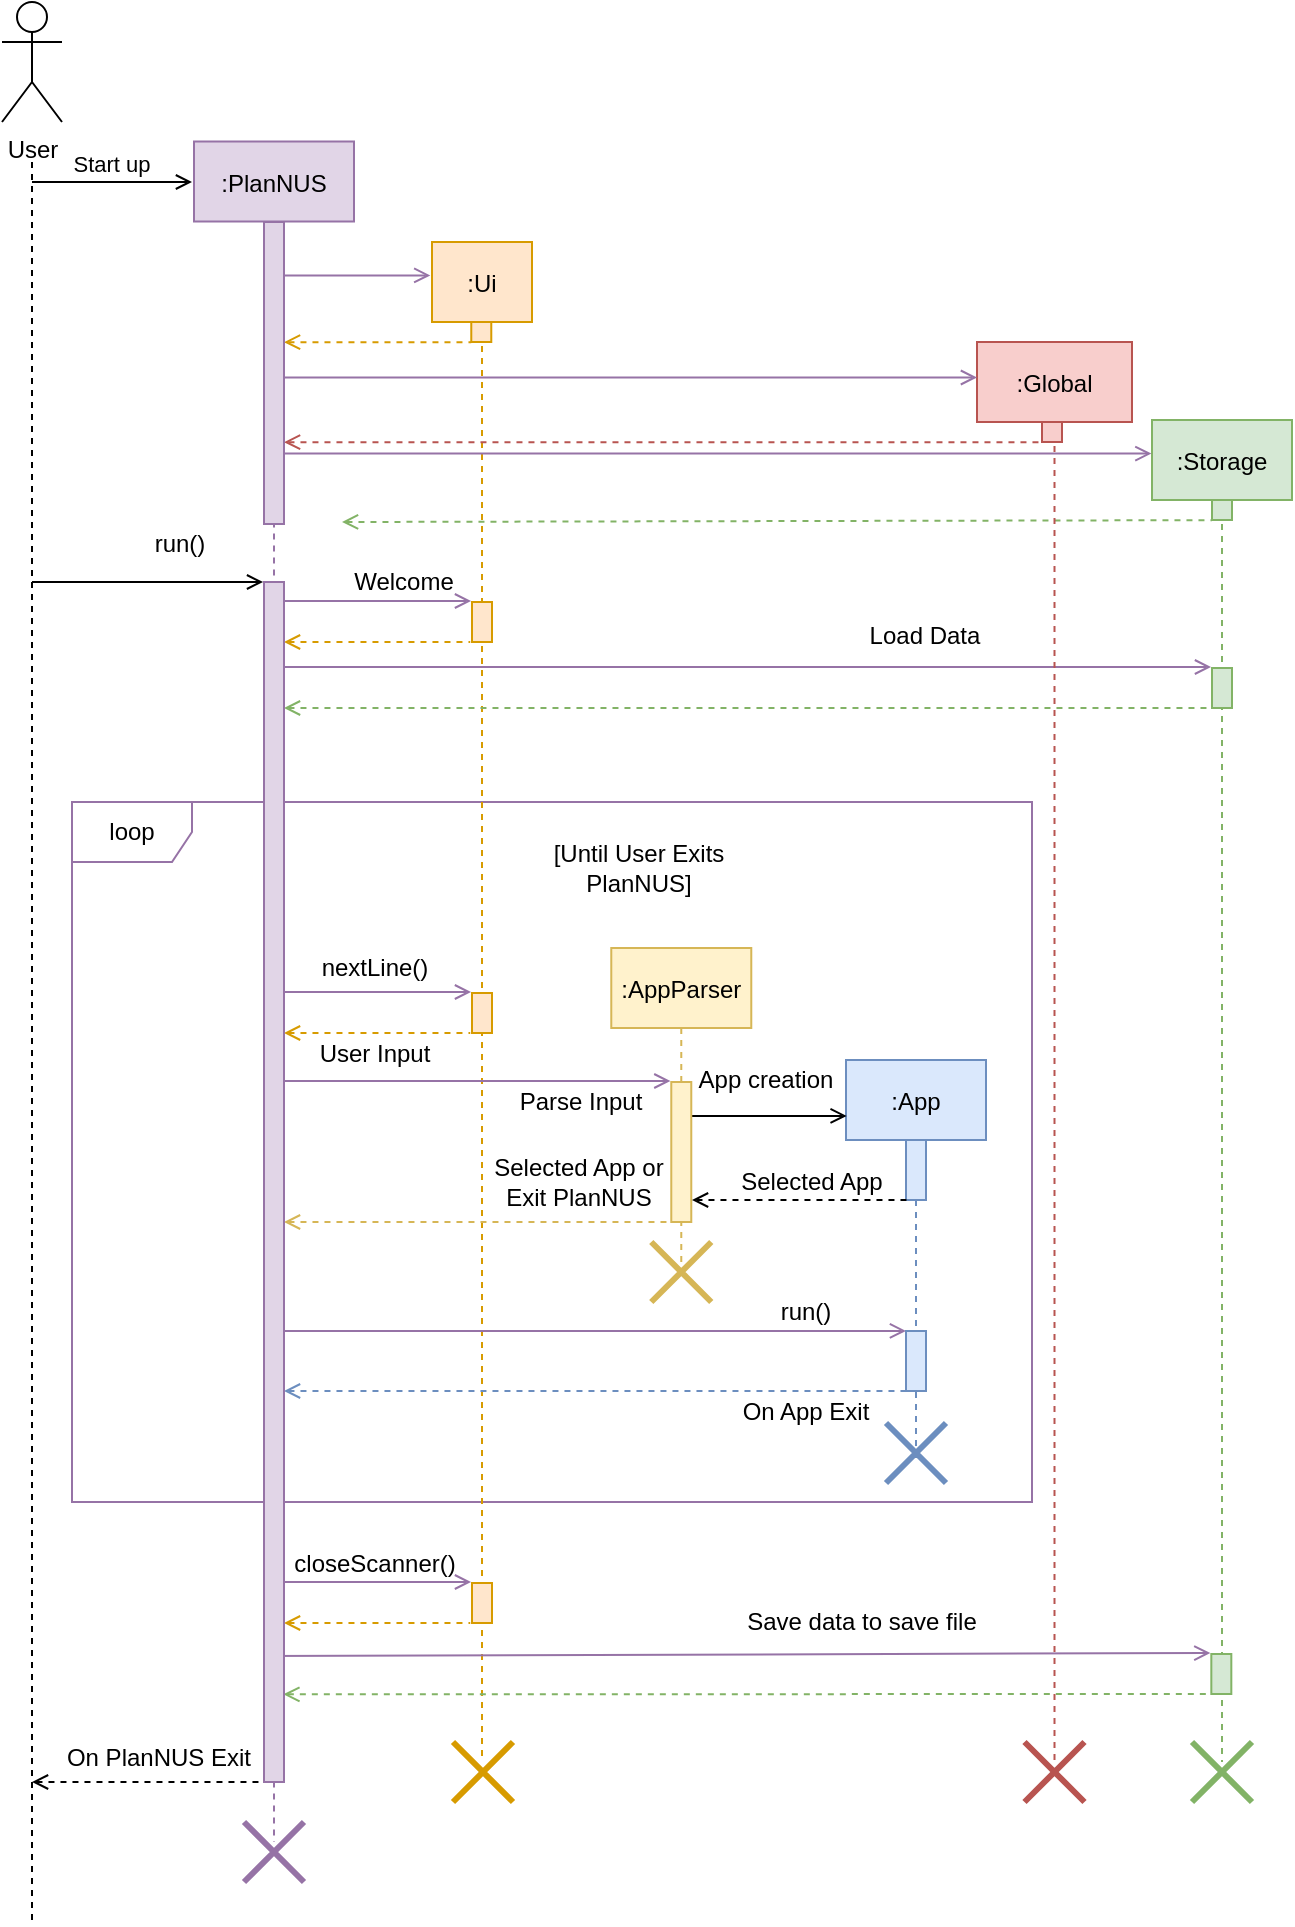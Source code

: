 <mxfile version="13.8.1" type="device"><diagram id="kgpKYQtTHZ0yAKxKKP6v" name="Page-1"><mxGraphModel dx="1673" dy="829" grid="1" gridSize="10" guides="1" tooltips="1" connect="1" arrows="1" fold="1" page="1" pageScale="1" pageWidth="827" pageHeight="1169" math="0" shadow="0"><root><mxCell id="0"/><mxCell id="1" parent="0"/><mxCell id="GMnfnDE-tNnW6VUJL2SW-99" value="loop" style="shape=umlFrame;whiteSpace=wrap;html=1;strokeColor=#9673A6;fillColor=none;fontColor=#000000;" parent="1" vertex="1"><mxGeometry x="160" y="420" width="480" height="350" as="geometry"/></mxCell><mxCell id="GMnfnDE-tNnW6VUJL2SW-43" value="" style="endArrow=open;html=1;strokeWidth=1;anchorPointDirection=0;endFill=0;entryX=-0.048;entryY=-0.025;entryDx=0;entryDy=0;entryPerimeter=0;endSize=6;startSize=6;snapToPoint=1;fillColor=#e1d5e7;strokeColor=#9673a6;" parent="1" source="GMnfnDE-tNnW6VUJL2SW-5" target="GMnfnDE-tNnW6VUJL2SW-44" edge="1"><mxGeometry width="50" height="50" relative="1" as="geometry"><mxPoint x="304" y="354" as="sourcePoint"/><mxPoint x="619" y="354" as="targetPoint"/></mxGeometry></mxCell><mxCell id="GMnfnDE-tNnW6VUJL2SW-40" value="" style="endArrow=open;html=1;strokeWidth=1;anchorPointDirection=0;endFill=0;entryX=-0.048;entryY=-0.025;entryDx=0;entryDy=0;entryPerimeter=0;endSize=6;startSize=6;snapToPoint=1;fillColor=#e1d5e7;strokeColor=#9673a6;" parent="1" source="GMnfnDE-tNnW6VUJL2SW-5" target="GMnfnDE-tNnW6VUJL2SW-39" edge="1"><mxGeometry width="50" height="50" relative="1" as="geometry"><mxPoint x="304" y="320" as="sourcePoint"/><mxPoint x="359" y="320" as="targetPoint"/></mxGeometry></mxCell><mxCell id="GMnfnDE-tNnW6VUJL2SW-16" value="" style="endArrow=none;dashed=1;html=1;" parent="1" edge="1"><mxGeometry width="50" height="50" relative="1" as="geometry"><mxPoint x="140" y="100" as="sourcePoint"/><mxPoint x="140" y="980" as="targetPoint"/></mxGeometry></mxCell><mxCell id="GMnfnDE-tNnW6VUJL2SW-5" value=":PlanNUS" style="shape=umlLifeline;perimeter=lifelinePerimeter;container=0;collapsible=0;recursiveResize=0;rounded=0;shadow=0;strokeWidth=1;fillColor=#e1d5e7;strokeColor=#9673a6;" parent="1" vertex="1"><mxGeometry x="221" y="89.75" width="80" height="850.25" as="geometry"/></mxCell><mxCell id="GMnfnDE-tNnW6VUJL2SW-9" value=":Ui" style="shape=umlLifeline;perimeter=lifelinePerimeter;container=0;collapsible=0;recursiveResize=0;rounded=0;shadow=0;strokeWidth=1;fillColor=#ffe6cc;strokeColor=#d79b00;" parent="1" vertex="1"><mxGeometry x="340" y="140" width="50" height="760" as="geometry"/></mxCell><mxCell id="GMnfnDE-tNnW6VUJL2SW-15" value="User" style="shape=umlActor;verticalLabelPosition=bottom;verticalAlign=top;html=1;outlineConnect=0;" parent="1" vertex="1"><mxGeometry x="125" y="20" width="30" height="60" as="geometry"/></mxCell><mxCell id="GMnfnDE-tNnW6VUJL2SW-18" value="" style="verticalAlign=bottom;startArrow=none;endArrow=open;startSize=8;shadow=0;strokeWidth=1;startFill=0;endFill=0;anchorPointDirection=0;entryX=-0.017;entryY=0.022;entryDx=0;entryDy=0;entryPerimeter=0;fillColor=#e1d5e7;strokeColor=#9673a6;" parent="1" source="GMnfnDE-tNnW6VUJL2SW-6" target="GMnfnDE-tNnW6VUJL2SW-9" edge="1"><mxGeometry x="0.895" y="-47" relative="1" as="geometry"><mxPoint x="295" y="130" as="sourcePoint"/><mxPoint x="340" y="130" as="targetPoint"/><Array as="points"/><mxPoint x="-40" y="-22" as="offset"/></mxGeometry></mxCell><mxCell id="GMnfnDE-tNnW6VUJL2SW-19" value="" style="endArrow=none;dashed=1;html=1;strokeWidth=1;entryX=-0.003;entryY=1.008;entryDx=0;entryDy=0;entryPerimeter=0;startArrow=open;startFill=0;anchorPointDirection=0;fillColor=#ffe6cc;strokeColor=#d79b00;" parent="1" source="GMnfnDE-tNnW6VUJL2SW-6" target="GMnfnDE-tNnW6VUJL2SW-10" edge="1"><mxGeometry width="50" height="50" relative="1" as="geometry"><mxPoint x="310" y="200" as="sourcePoint"/><mxPoint x="400" y="170" as="targetPoint"/></mxGeometry></mxCell><mxCell id="GMnfnDE-tNnW6VUJL2SW-23" value="" style="endArrow=none;dashed=1;html=1;strokeWidth=1;entryX=-0.003;entryY=1.008;entryDx=0;entryDy=0;entryPerimeter=0;startArrow=open;startFill=0;anchorPointDirection=0;fillColor=#f8cecc;strokeColor=#b85450;" parent="1" source="GMnfnDE-tNnW6VUJL2SW-6" target="GMnfnDE-tNnW6VUJL2SW-21" edge="1"><mxGeometry width="50" height="50" relative="1" as="geometry"><mxPoint x="280" y="200" as="sourcePoint"/><mxPoint x="533.18" y="220" as="targetPoint"/></mxGeometry></mxCell><mxCell id="GMnfnDE-tNnW6VUJL2SW-30" value=":Storage" style="shape=umlLifeline;perimeter=lifelinePerimeter;container=1;collapsible=0;recursiveResize=0;rounded=0;shadow=0;strokeWidth=1;fillColor=#d5e8d4;strokeColor=#82b366;" parent="1" vertex="1"><mxGeometry x="700" y="229" width="70" height="671" as="geometry"/></mxCell><mxCell id="GMnfnDE-tNnW6VUJL2SW-31" value="" style="points=[];perimeter=orthogonalPerimeter;rounded=0;shadow=0;strokeWidth=1;fillColor=#d5e8d4;strokeColor=#82b366;" parent="GMnfnDE-tNnW6VUJL2SW-30" vertex="1"><mxGeometry x="30" y="40" width="10" height="10" as="geometry"/></mxCell><mxCell id="GMnfnDE-tNnW6VUJL2SW-44" value="" style="points=[];perimeter=orthogonalPerimeter;rounded=0;shadow=0;strokeWidth=1;fillColor=#d5e8d4;strokeColor=#82b366;" parent="GMnfnDE-tNnW6VUJL2SW-30" vertex="1"><mxGeometry x="30" y="124" width="10" height="20" as="geometry"/></mxCell><mxCell id="GMnfnDE-tNnW6VUJL2SW-45" value="" style="endArrow=none;html=1;strokeWidth=1;anchorPointDirection=0;endFill=0;entryX=-0.048;entryY=-0.025;entryDx=0;entryDy=0;entryPerimeter=0;endSize=6;startSize=6;snapToPoint=1;startArrow=open;startFill=0;dashed=1;fillColor=#d5e8d4;strokeColor=#82b366;" parent="GMnfnDE-tNnW6VUJL2SW-30" source="GMnfnDE-tNnW6VUJL2SW-34" edge="1"><mxGeometry width="50" height="50" relative="1" as="geometry"><mxPoint x="-29.92" y="143.82" as="sourcePoint"/><mxPoint x="29.12" y="144" as="targetPoint"/></mxGeometry></mxCell><mxCell id="GMnfnDE-tNnW6VUJL2SW-107" value="" style="points=[];perimeter=orthogonalPerimeter;rounded=0;shadow=0;strokeWidth=1;fillColor=#d5e8d4;strokeColor=#82b366;" parent="GMnfnDE-tNnW6VUJL2SW-30" vertex="1"><mxGeometry x="29.66" y="617.0" width="10" height="20" as="geometry"/></mxCell><mxCell id="GMnfnDE-tNnW6VUJL2SW-108" value="" style="endArrow=none;html=1;strokeWidth=1;anchorPointDirection=0;endFill=0;entryX=-0.048;entryY=-0.025;entryDx=0;entryDy=0;entryPerimeter=0;endSize=6;startSize=6;snapToPoint=1;startArrow=open;startFill=0;dashed=1;fillColor=#d5e8d4;strokeColor=#82b366;exitX=1.002;exitY=0.896;exitDx=0;exitDy=0;exitPerimeter=0;" parent="GMnfnDE-tNnW6VUJL2SW-30" edge="1"><mxGeometry width="50" height="50" relative="1" as="geometry"><mxPoint x="-434.32" y="637.16" as="sourcePoint"/><mxPoint x="28.78" y="637.0" as="targetPoint"/></mxGeometry></mxCell><mxCell id="GMnfnDE-tNnW6VUJL2SW-32" value="" style="verticalAlign=bottom;startArrow=none;endArrow=open;startSize=6;shadow=0;strokeWidth=1;startFill=0;endFill=0;entryX=-0.004;entryY=0.025;entryDx=0;entryDy=0;entryPerimeter=0;jumpSize=0;anchorPointDirection=0;fillColor=#e1d5e7;strokeColor=#9673a6;" parent="1" source="GMnfnDE-tNnW6VUJL2SW-6" target="GMnfnDE-tNnW6VUJL2SW-30" edge="1"><mxGeometry x="0.895" y="-47" relative="1" as="geometry"><mxPoint x="280" y="250" as="sourcePoint"/><mxPoint x="675.33" y="260" as="targetPoint"/><Array as="points"/><mxPoint x="-40" y="-22" as="offset"/></mxGeometry></mxCell><mxCell id="GMnfnDE-tNnW6VUJL2SW-33" value="" style="endArrow=none;dashed=1;html=1;strokeWidth=1;entryX=-0.003;entryY=1.008;entryDx=0;entryDy=0;entryPerimeter=0;startArrow=open;startFill=0;anchorPointDirection=0;fillColor=#d5e8d4;strokeColor=#82b366;" parent="1" target="GMnfnDE-tNnW6VUJL2SW-31" edge="1"><mxGeometry width="50" height="50" relative="1" as="geometry"><mxPoint x="295" y="280" as="sourcePoint"/><mxPoint x="729.33" y="300" as="targetPoint"/></mxGeometry></mxCell><mxCell id="GMnfnDE-tNnW6VUJL2SW-6" value="" style="points=[];perimeter=orthogonalPerimeter;rounded=0;shadow=0;strokeWidth=1;fillColor=#E1D5E7;strokeColor=#9673A6;fontColor=#9673A6;" parent="1" vertex="1"><mxGeometry x="256" y="130" width="10" height="151" as="geometry"/></mxCell><mxCell id="GMnfnDE-tNnW6VUJL2SW-7" value="Start up" style="verticalAlign=bottom;startArrow=none;endArrow=open;startSize=8;shadow=0;strokeWidth=1;startFill=0;endFill=0;labelBackgroundColor=none;" parent="1" edge="1"><mxGeometry x="250" y="91" as="geometry"><mxPoint x="140" y="110" as="sourcePoint"/><mxPoint x="220" y="110" as="targetPoint"/><Array as="points"/><mxPoint as="offset"/></mxGeometry></mxCell><mxCell id="GMnfnDE-tNnW6VUJL2SW-36" value="" style="endArrow=open;html=1;strokeWidth=1;entryX=-0.045;entryY=0;entryDx=0;entryDy=0;entryPerimeter=0;arcSize=20;endFill=0;fillColor=#e1d5e7;" parent="1" target="GMnfnDE-tNnW6VUJL2SW-34" edge="1"><mxGeometry width="50" height="50" relative="1" as="geometry"><mxPoint x="140" y="310" as="sourcePoint"/><mxPoint x="334" y="320" as="targetPoint"/></mxGeometry></mxCell><mxCell id="GMnfnDE-tNnW6VUJL2SW-41" value="" style="endArrow=none;html=1;strokeWidth=1;anchorPointDirection=0;endFill=0;entryX=-0.048;entryY=-0.025;entryDx=0;entryDy=0;entryPerimeter=0;endSize=6;startSize=6;snapToPoint=1;startArrow=open;startFill=0;dashed=1;fillColor=#ffe6cc;strokeColor=#d79b00;" parent="1" source="GMnfnDE-tNnW6VUJL2SW-34" edge="1"><mxGeometry width="50" height="50" relative="1" as="geometry"><mxPoint x="304" y="340" as="sourcePoint"/><mxPoint x="359.12" y="340" as="targetPoint"/></mxGeometry></mxCell><mxCell id="GMnfnDE-tNnW6VUJL2SW-42" value="Welcome" style="text;html=1;strokeColor=none;fillColor=none;align=center;verticalAlign=middle;whiteSpace=wrap;rounded=0;" parent="1" vertex="1"><mxGeometry x="301" y="300" width="50" height="20" as="geometry"/></mxCell><mxCell id="GMnfnDE-tNnW6VUJL2SW-46" value="Load Data" style="text;html=1;strokeColor=none;fillColor=none;align=center;verticalAlign=middle;whiteSpace=wrap;rounded=0;" parent="1" vertex="1"><mxGeometry x="556" y="327" width="61" height="20" as="geometry"/></mxCell><mxCell id="GMnfnDE-tNnW6VUJL2SW-55" value="nextLine()" style="text;html=1;strokeColor=none;fillColor=none;align=center;verticalAlign=middle;whiteSpace=wrap;rounded=0;" parent="1" vertex="1"><mxGeometry x="283" y="493" width="57" height="20" as="geometry"/></mxCell><mxCell id="GMnfnDE-tNnW6VUJL2SW-61" value="User Input" style="text;html=1;strokeColor=none;fillColor=none;align=center;verticalAlign=middle;whiteSpace=wrap;rounded=0;" parent="1" vertex="1"><mxGeometry x="280" y="535.5" width="63" height="20" as="geometry"/></mxCell><mxCell id="GMnfnDE-tNnW6VUJL2SW-62" value=":AppParser" style="shape=umlLifeline;perimeter=lifelinePerimeter;container=0;collapsible=0;recursiveResize=0;rounded=0;shadow=0;strokeWidth=1;fillColor=#fff2cc;strokeColor=#d6b656;" parent="1" vertex="1"><mxGeometry x="429.64" y="493" width="70" height="157" as="geometry"/></mxCell><mxCell id="GMnfnDE-tNnW6VUJL2SW-69" value="Parse Input" style="text;html=1;strokeColor=none;fillColor=none;align=center;verticalAlign=middle;whiteSpace=wrap;rounded=0;" parent="1" vertex="1"><mxGeometry x="380.5" y="560" width="67" height="20" as="geometry"/></mxCell><mxCell id="GMnfnDE-tNnW6VUJL2SW-71" value=":App" style="shape=umlLifeline;perimeter=lifelinePerimeter;container=0;collapsible=0;recursiveResize=0;rounded=0;shadow=0;strokeWidth=1;fillColor=#dae8fc;strokeColor=#6c8ebf;" parent="1" vertex="1"><mxGeometry x="547" y="549" width="70" height="201" as="geometry"/></mxCell><mxCell id="GMnfnDE-tNnW6VUJL2SW-75" value="" style="endArrow=open;html=1;strokeWidth=1;anchorPointDirection=0;endFill=0;endSize=6;startSize=6;snapToPoint=1;fillColor=#e1d5e7;strokeColor=#9673a6;" parent="1" source="GMnfnDE-tNnW6VUJL2SW-34" edge="1"><mxGeometry width="50" height="50" relative="1" as="geometry"><mxPoint x="300.003" y="559.5" as="sourcePoint"/><mxPoint x="459.2" y="559.5" as="targetPoint"/></mxGeometry></mxCell><mxCell id="GMnfnDE-tNnW6VUJL2SW-70" value="Selected App or Exit PlanNUS" style="text;html=1;strokeColor=none;fillColor=none;align=center;verticalAlign=middle;whiteSpace=wrap;rounded=0;" parent="1" vertex="1"><mxGeometry x="367" y="600" width="93" height="20" as="geometry"/></mxCell><mxCell id="GMnfnDE-tNnW6VUJL2SW-76" value="" style="endArrow=open;html=1;strokeWidth=1;anchorPointDirection=0;endFill=0;endSize=6;startSize=6;snapToPoint=1;entryX=0.005;entryY=0.139;entryDx=0;entryDy=0;entryPerimeter=0;" parent="1" source="GMnfnDE-tNnW6VUJL2SW-66" target="GMnfnDE-tNnW6VUJL2SW-71" edge="1"><mxGeometry width="50" height="50" relative="1" as="geometry"><mxPoint x="470.003" y="570" as="sourcePoint"/><mxPoint x="629.2" y="570" as="targetPoint"/></mxGeometry></mxCell><mxCell id="GMnfnDE-tNnW6VUJL2SW-77" value="App creation" style="text;html=1;strokeColor=none;fillColor=none;align=center;verticalAlign=middle;whiteSpace=wrap;rounded=0;" parent="1" vertex="1"><mxGeometry x="467" y="549" width="80" height="20" as="geometry"/></mxCell><mxCell id="GMnfnDE-tNnW6VUJL2SW-79" value="Selected App" style="text;html=1;strokeColor=none;fillColor=none;align=center;verticalAlign=middle;whiteSpace=wrap;rounded=0;" parent="1" vertex="1"><mxGeometry x="490" y="600" width="80" height="20" as="geometry"/></mxCell><mxCell id="GMnfnDE-tNnW6VUJL2SW-66" value="" style="points=[];perimeter=orthogonalPerimeter;rounded=0;shadow=0;strokeWidth=1;fillColor=#fff2cc;strokeColor=#d6b656;" parent="1" vertex="1"><mxGeometry x="459.64" y="560" width="10" height="70" as="geometry"/></mxCell><mxCell id="GMnfnDE-tNnW6VUJL2SW-68" value="" style="endArrow=none;html=1;strokeWidth=1;anchorPointDirection=0;endFill=0;entryX=-0.048;entryY=-0.025;entryDx=0;entryDy=0;entryPerimeter=0;endSize=6;startSize=6;snapToPoint=1;startArrow=open;startFill=0;dashed=1;fillColor=#fff2cc;strokeColor=#d6b656;" parent="1" source="GMnfnDE-tNnW6VUJL2SW-34" edge="1"><mxGeometry x="430" y="420" width="50" height="50" as="geometry"><mxPoint x="399.72" y="582.32" as="sourcePoint"/><mxPoint x="458.76" y="630" as="targetPoint"/></mxGeometry></mxCell><mxCell id="GMnfnDE-tNnW6VUJL2SW-81" value="" style="endArrow=open;html=1;strokeWidth=1;anchorPointDirection=0;endFill=0;endSize=6;startSize=6;snapToPoint=1;entryX=0;entryY=-0.002;entryDx=0;entryDy=0;entryPerimeter=0;fillColor=#e1d5e7;strokeColor=#9673a6;" parent="1" source="GMnfnDE-tNnW6VUJL2SW-34" target="GMnfnDE-tNnW6VUJL2SW-80" edge="1"><mxGeometry width="50" height="50" relative="1" as="geometry"><mxPoint x="300" y="684.44" as="sourcePoint"/><mxPoint x="576" y="684.5" as="targetPoint"/></mxGeometry></mxCell><mxCell id="GMnfnDE-tNnW6VUJL2SW-82" value="" style="endArrow=none;html=1;strokeWidth=1;anchorPointDirection=0;endFill=0;entryX=-0.048;entryY=-0.025;entryDx=0;entryDy=0;entryPerimeter=0;endSize=6;startSize=6;snapToPoint=1;startArrow=open;startFill=0;dashed=1;fillColor=#dae8fc;strokeColor=#6c8ebf;" parent="1" source="GMnfnDE-tNnW6VUJL2SW-34" edge="1"><mxGeometry width="50" height="50" relative="1" as="geometry"><mxPoint x="300" y="714.5" as="sourcePoint"/><mxPoint x="578.28" y="714.5" as="targetPoint"/></mxGeometry></mxCell><mxCell id="GMnfnDE-tNnW6VUJL2SW-84" value="run()" style="text;html=1;strokeColor=none;fillColor=none;align=center;verticalAlign=middle;whiteSpace=wrap;rounded=0;fontColor=#000000;" parent="1" vertex="1"><mxGeometry x="507" y="664.5" width="40" height="20" as="geometry"/></mxCell><mxCell id="GMnfnDE-tNnW6VUJL2SW-85" value="On App Exit" style="text;html=1;strokeColor=none;fillColor=none;align=center;verticalAlign=middle;whiteSpace=wrap;rounded=0;fontColor=#000000;" parent="1" vertex="1"><mxGeometry x="486.82" y="714.5" width="80.36" height="20" as="geometry"/></mxCell><mxCell id="GMnfnDE-tNnW6VUJL2SW-72" value="" style="points=[];perimeter=orthogonalPerimeter;rounded=0;shadow=0;strokeWidth=1;fillColor=#dae8fc;strokeColor=#6c8ebf;" parent="1" vertex="1"><mxGeometry x="577" y="589" width="10" height="30" as="geometry"/></mxCell><mxCell id="GMnfnDE-tNnW6VUJL2SW-78" value="" style="endArrow=none;html=1;strokeWidth=1;anchorPointDirection=0;endFill=0;entryX=-0.048;entryY=-0.025;entryDx=0;entryDy=0;entryPerimeter=0;endSize=6;startSize=6;snapToPoint=1;startArrow=open;startFill=0;dashed=1;" parent="1" edge="1"><mxGeometry x="547" y="549" width="50" height="50" as="geometry"><mxPoint x="470" y="619" as="sourcePoint"/><mxPoint x="578.64" y="619" as="targetPoint"/></mxGeometry></mxCell><mxCell id="GMnfnDE-tNnW6VUJL2SW-80" value="" style="points=[];perimeter=orthogonalPerimeter;rounded=0;shadow=0;strokeWidth=1;fillColor=#dae8fc;strokeColor=#6c8ebf;" parent="1" vertex="1"><mxGeometry x="577" y="684.5" width="10" height="30" as="geometry"/></mxCell><mxCell id="GMnfnDE-tNnW6VUJL2SW-87" value="" style="shape=umlDestroy;whiteSpace=wrap;html=1;strokeWidth=3;fillColor=#fff2cc;strokeColor=#d6b656;" parent="1" vertex="1"><mxGeometry x="449.64" y="640" width="30" height="30" as="geometry"/></mxCell><mxCell id="GMnfnDE-tNnW6VUJL2SW-10" value="" style="points=[];perimeter=orthogonalPerimeter;rounded=0;shadow=0;strokeWidth=1;fillColor=#ffe6cc;strokeColor=#d79b00;" parent="1" vertex="1"><mxGeometry x="359.64" y="180" width="10" height="10" as="geometry"/></mxCell><mxCell id="GMnfnDE-tNnW6VUJL2SW-39" value="" style="points=[];perimeter=orthogonalPerimeter;rounded=0;shadow=0;strokeWidth=1;fillColor=#ffe6cc;strokeColor=#d79b00;" parent="1" vertex="1"><mxGeometry x="360" y="320" width="10" height="20" as="geometry"/></mxCell><mxCell id="GMnfnDE-tNnW6VUJL2SW-53" value="" style="points=[];perimeter=orthogonalPerimeter;rounded=0;shadow=0;strokeWidth=1;fillColor=#ffe6cc;strokeColor=#d79b00;" parent="1" vertex="1"><mxGeometry x="360" y="515.5" width="10" height="20" as="geometry"/></mxCell><mxCell id="GMnfnDE-tNnW6VUJL2SW-52" value="" style="endArrow=open;html=1;strokeWidth=1;anchorPointDirection=0;endFill=0;entryX=-0.048;entryY=-0.025;entryDx=0;entryDy=0;entryPerimeter=0;endSize=6;startSize=6;snapToPoint=1;fillColor=#e1d5e7;strokeColor=#9673a6;" parent="1" target="GMnfnDE-tNnW6VUJL2SW-53" edge="1" source="GMnfnDE-tNnW6VUJL2SW-34"><mxGeometry x="340" y="110" width="50" height="50" as="geometry"><mxPoint x="290.363" y="515" as="sourcePoint"/><mxPoint x="359" y="515.5" as="targetPoint"/></mxGeometry></mxCell><mxCell id="GMnfnDE-tNnW6VUJL2SW-54" value="" style="endArrow=none;html=1;strokeWidth=1;anchorPointDirection=0;endFill=0;entryX=-0.048;entryY=-0.025;entryDx=0;entryDy=0;entryPerimeter=0;endSize=6;startSize=6;snapToPoint=1;startArrow=open;startFill=0;dashed=1;fillColor=#ffe6cc;strokeColor=#d79b00;" parent="1" edge="1" source="GMnfnDE-tNnW6VUJL2SW-34"><mxGeometry x="340" y="110" width="50" height="50" as="geometry"><mxPoint x="295" y="536" as="sourcePoint"/><mxPoint x="359.12" y="535.5" as="targetPoint"/></mxGeometry></mxCell><mxCell id="GMnfnDE-tNnW6VUJL2SW-100" value="" style="shape=umlDestroy;whiteSpace=wrap;html=1;strokeWidth=3;fillColor=#dae8fc;strokeColor=#6c8ebf;" parent="1" vertex="1"><mxGeometry x="567" y="730.5" width="30" height="30" as="geometry"/></mxCell><mxCell id="GMnfnDE-tNnW6VUJL2SW-101" value="[Until User Exits PlanNUS]" style="text;html=1;strokeColor=none;fillColor=none;align=center;verticalAlign=middle;whiteSpace=wrap;rounded=0;fontColor=#000000;" parent="1" vertex="1"><mxGeometry x="376.64" y="420" width="133.36" height="65" as="geometry"/></mxCell><mxCell id="GMnfnDE-tNnW6VUJL2SW-102" value="closeScanner()" style="text;html=1;strokeColor=none;fillColor=none;align=center;verticalAlign=middle;whiteSpace=wrap;rounded=0;" parent="1" vertex="1"><mxGeometry x="283" y="790.5" width="57" height="20" as="geometry"/></mxCell><mxCell id="GMnfnDE-tNnW6VUJL2SW-103" value="" style="points=[];perimeter=orthogonalPerimeter;rounded=0;shadow=0;strokeWidth=1;fillColor=#ffe6cc;strokeColor=#d79b00;" parent="1" vertex="1"><mxGeometry x="360" y="810.5" width="10" height="20" as="geometry"/></mxCell><mxCell id="GMnfnDE-tNnW6VUJL2SW-104" value="" style="endArrow=open;html=1;strokeWidth=1;anchorPointDirection=0;endFill=0;entryX=-0.048;entryY=-0.025;entryDx=0;entryDy=0;entryPerimeter=0;endSize=6;startSize=6;snapToPoint=1;fillColor=#e1d5e7;strokeColor=#9673a6;" parent="1" target="GMnfnDE-tNnW6VUJL2SW-103" edge="1" source="GMnfnDE-tNnW6VUJL2SW-5"><mxGeometry x="340" y="405" width="50" height="50" as="geometry"><mxPoint x="290.363" y="810" as="sourcePoint"/><mxPoint x="359" y="810.5" as="targetPoint"/></mxGeometry></mxCell><mxCell id="GMnfnDE-tNnW6VUJL2SW-105" value="" style="endArrow=none;html=1;strokeWidth=1;anchorPointDirection=0;endFill=0;entryX=-0.048;entryY=-0.025;entryDx=0;entryDy=0;entryPerimeter=0;endSize=6;startSize=6;snapToPoint=1;startArrow=open;startFill=0;dashed=1;fillColor=#ffe6cc;strokeColor=#d79b00;" parent="1" source="GMnfnDE-tNnW6VUJL2SW-34" edge="1"><mxGeometry x="340" y="405" width="50" height="50" as="geometry"><mxPoint x="295.39" y="830.66" as="sourcePoint"/><mxPoint x="359.12" y="830.5" as="targetPoint"/></mxGeometry></mxCell><mxCell id="GMnfnDE-tNnW6VUJL2SW-109" value="Save data to save file" style="text;html=1;strokeColor=none;fillColor=none;align=center;verticalAlign=middle;whiteSpace=wrap;rounded=0;" parent="1" vertex="1"><mxGeometry x="493" y="820" width="124" height="20" as="geometry"/></mxCell><mxCell id="GMnfnDE-tNnW6VUJL2SW-20" value=":Global" style="shape=umlLifeline;perimeter=lifelinePerimeter;container=0;collapsible=0;recursiveResize=0;rounded=0;shadow=0;strokeWidth=1;fillColor=#f8cecc;strokeColor=#b85450;" parent="1" vertex="1"><mxGeometry x="612.5" y="190" width="77.5" height="710" as="geometry"/></mxCell><mxCell id="GMnfnDE-tNnW6VUJL2SW-115" value="" style="verticalAlign=bottom;startArrow=none;endArrow=open;startSize=6;shadow=0;strokeWidth=1;startFill=0;endFill=0;jumpSize=0;anchorPointDirection=0;entryX=0;entryY=0.025;entryDx=0;entryDy=0;entryPerimeter=0;fillColor=#e1d5e7;strokeColor=#9673a6;" parent="1" source="GMnfnDE-tNnW6VUJL2SW-6" target="GMnfnDE-tNnW6VUJL2SW-20" edge="1"><mxGeometry x="0.895" y="-47" relative="1" as="geometry"><mxPoint x="295" y="210" as="sourcePoint"/><mxPoint x="691" y="210" as="targetPoint"/><Array as="points"/><mxPoint x="-40" y="-22" as="offset"/></mxGeometry></mxCell><mxCell id="GMnfnDE-tNnW6VUJL2SW-21" value="" style="points=[];perimeter=orthogonalPerimeter;rounded=0;shadow=0;strokeWidth=1;fillColor=#f8cecc;strokeColor=#b85450;" parent="1" vertex="1"><mxGeometry x="645" y="230" width="10" height="10" as="geometry"/></mxCell><mxCell id="GMnfnDE-tNnW6VUJL2SW-116" value="" style="shape=umlDestroy;whiteSpace=wrap;html=1;strokeWidth=3;fillColor=#ffe6cc;strokeColor=#d79b00;" parent="1" vertex="1"><mxGeometry x="350.5" y="890" width="30" height="30" as="geometry"/></mxCell><mxCell id="GMnfnDE-tNnW6VUJL2SW-117" value="" style="endArrow=none;html=1;strokeWidth=1;anchorPointDirection=0;endFill=0;entryX=0.51;entryY=1;entryDx=0;entryDy=0;entryPerimeter=0;endSize=6;startSize=6;snapToPoint=1;startArrow=open;startFill=0;dashed=1;" parent="1" edge="1" target="GMnfnDE-tNnW6VUJL2SW-34"><mxGeometry x="267.38" y="594.28" width="50" height="50" as="geometry"><mxPoint x="140" y="910" as="sourcePoint"/><mxPoint x="286.5" y="1019.78" as="targetPoint"/></mxGeometry></mxCell><mxCell id="GMnfnDE-tNnW6VUJL2SW-106" value="" style="endArrow=open;html=1;strokeWidth=1;anchorPointDirection=0;endFill=0;entryX=-0.048;entryY=-0.025;entryDx=0;entryDy=0;entryPerimeter=0;endSize=6;startSize=6;snapToPoint=1;exitX=0.034;exitY=0.869;exitDx=0;exitDy=0;exitPerimeter=0;fillColor=#e1d5e7;strokeColor=#9673a6;" parent="1" target="GMnfnDE-tNnW6VUJL2SW-107" edge="1"><mxGeometry width="50" height="50" relative="1" as="geometry"><mxPoint x="256.0" y="846.99" as="sourcePoint"/><mxPoint x="528.66" y="847.0" as="targetPoint"/></mxGeometry></mxCell><mxCell id="GMnfnDE-tNnW6VUJL2SW-34" value="" style="points=[];perimeter=orthogonalPerimeter;rounded=0;shadow=0;strokeWidth=1;fillColor=#e1d5e7;strokeColor=#9673a6;" parent="1" vertex="1"><mxGeometry x="256" y="310" width="10" height="600" as="geometry"/></mxCell><mxCell id="GMnfnDE-tNnW6VUJL2SW-118" value="" style="shape=umlDestroy;whiteSpace=wrap;html=1;strokeWidth=3;fillColor=#f8cecc;strokeColor=#b85450;" parent="1" vertex="1"><mxGeometry x="636.25" y="890" width="30" height="30" as="geometry"/></mxCell><mxCell id="GMnfnDE-tNnW6VUJL2SW-119" value="" style="shape=umlDestroy;whiteSpace=wrap;html=1;strokeWidth=3;fillColor=#d5e8d4;strokeColor=#82b366;" parent="1" vertex="1"><mxGeometry x="720" y="890" width="30" height="30" as="geometry"/></mxCell><mxCell id="GMnfnDE-tNnW6VUJL2SW-120" value="On PlanNUS Exit" style="text;html=1;strokeColor=none;fillColor=none;align=center;verticalAlign=middle;whiteSpace=wrap;rounded=0;fontColor=#000000;" parent="1" vertex="1"><mxGeometry x="149.5" y="890" width="106.5" height="15" as="geometry"/></mxCell><mxCell id="GMnfnDE-tNnW6VUJL2SW-121" value="" style="shape=umlDestroy;whiteSpace=wrap;html=1;strokeWidth=3;fillColor=#e1d5e7;strokeColor=#9673a6;" parent="1" vertex="1"><mxGeometry x="246" y="930" width="30" height="30" as="geometry"/></mxCell><mxCell id="O4ZOMmarb3GtZkAsHWFA-1" value="run()" style="text;html=1;strokeColor=none;fillColor=none;align=center;verticalAlign=middle;whiteSpace=wrap;rounded=0;" parent="1" vertex="1"><mxGeometry x="188.5" y="281" width="50" height="20" as="geometry"/></mxCell></root></mxGraphModel></diagram></mxfile>